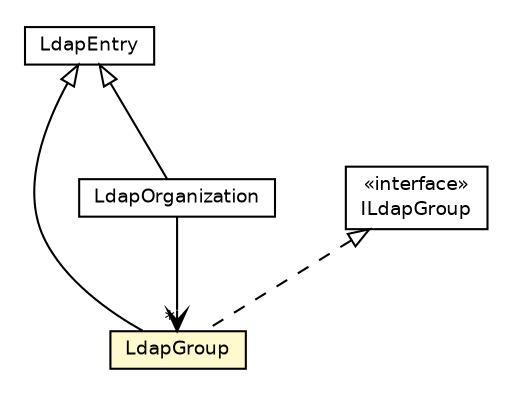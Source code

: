 #!/usr/local/bin/dot
#
# Class diagram 
# Generated by UmlGraph version 4.6 (http://www.spinellis.gr/sw/umlgraph)
#

digraph G {
	edge [fontname="Helvetica",fontsize=10,labelfontname="Helvetica",labelfontsize=10];
	node [fontname="Helvetica",fontsize=10,shape=plaintext];
	// ca.tnt.ldaputils.LdapGroup
	c195 [label=<<table border="0" cellborder="1" cellspacing="0" cellpadding="2" port="p" bgcolor="lemonChiffon" href="./LdapGroup.html">
		<tr><td><table border="0" cellspacing="0" cellpadding="1">
			<tr><td> LdapGroup </td></tr>
		</table></td></tr>
		</table>>, fontname="Helvetica", fontcolor="black", fontsize=9.0];
	// ca.tnt.ldaputils.LdapOrganization
	c198 [label=<<table border="0" cellborder="1" cellspacing="0" cellpadding="2" port="p" href="./LdapOrganization.html">
		<tr><td><table border="0" cellspacing="0" cellpadding="1">
			<tr><td> LdapOrganization </td></tr>
		</table></td></tr>
		</table>>, fontname="Helvetica", fontcolor="black", fontsize=9.0];
	// ca.tnt.ldaputils.LdapEntry
	c199 [label=<<table border="0" cellborder="1" cellspacing="0" cellpadding="2" port="p" href="./LdapEntry.html">
		<tr><td><table border="0" cellspacing="0" cellpadding="1">
			<tr><td> LdapEntry </td></tr>
		</table></td></tr>
		</table>>, fontname="Helvetica", fontcolor="black", fontsize=9.0];
	// ca.tnt.ldaputils.ILdapGroup
	c204 [label=<<table border="0" cellborder="1" cellspacing="0" cellpadding="2" port="p" href="./ILdapGroup.html">
		<tr><td><table border="0" cellspacing="0" cellpadding="1">
			<tr><td> &laquo;interface&raquo; </td></tr>
			<tr><td> ILdapGroup </td></tr>
		</table></td></tr>
		</table>>, fontname="Helvetica", fontcolor="black", fontsize=9.0];
	//ca.tnt.ldaputils.LdapGroup extends ca.tnt.ldaputils.LdapEntry
	c199:p -> c195:p [dir=back,arrowtail=empty];
	//ca.tnt.ldaputils.LdapGroup implements ca.tnt.ldaputils.ILdapGroup
	c204:p -> c195:p [dir=back,arrowtail=empty,style=dashed];
	//ca.tnt.ldaputils.LdapOrganization extends ca.tnt.ldaputils.LdapEntry
	c199:p -> c198:p [dir=back,arrowtail=empty];
	// ca.tnt.ldaputils.LdapOrganization NAVASSOC ca.tnt.ldaputils.LdapGroup
	c198:p -> c195:p [taillabel="", label="", headlabel="*", fontname="Helvetica", fontcolor="black", fontsize=10.0, color="black", arrowhead=open];
}

